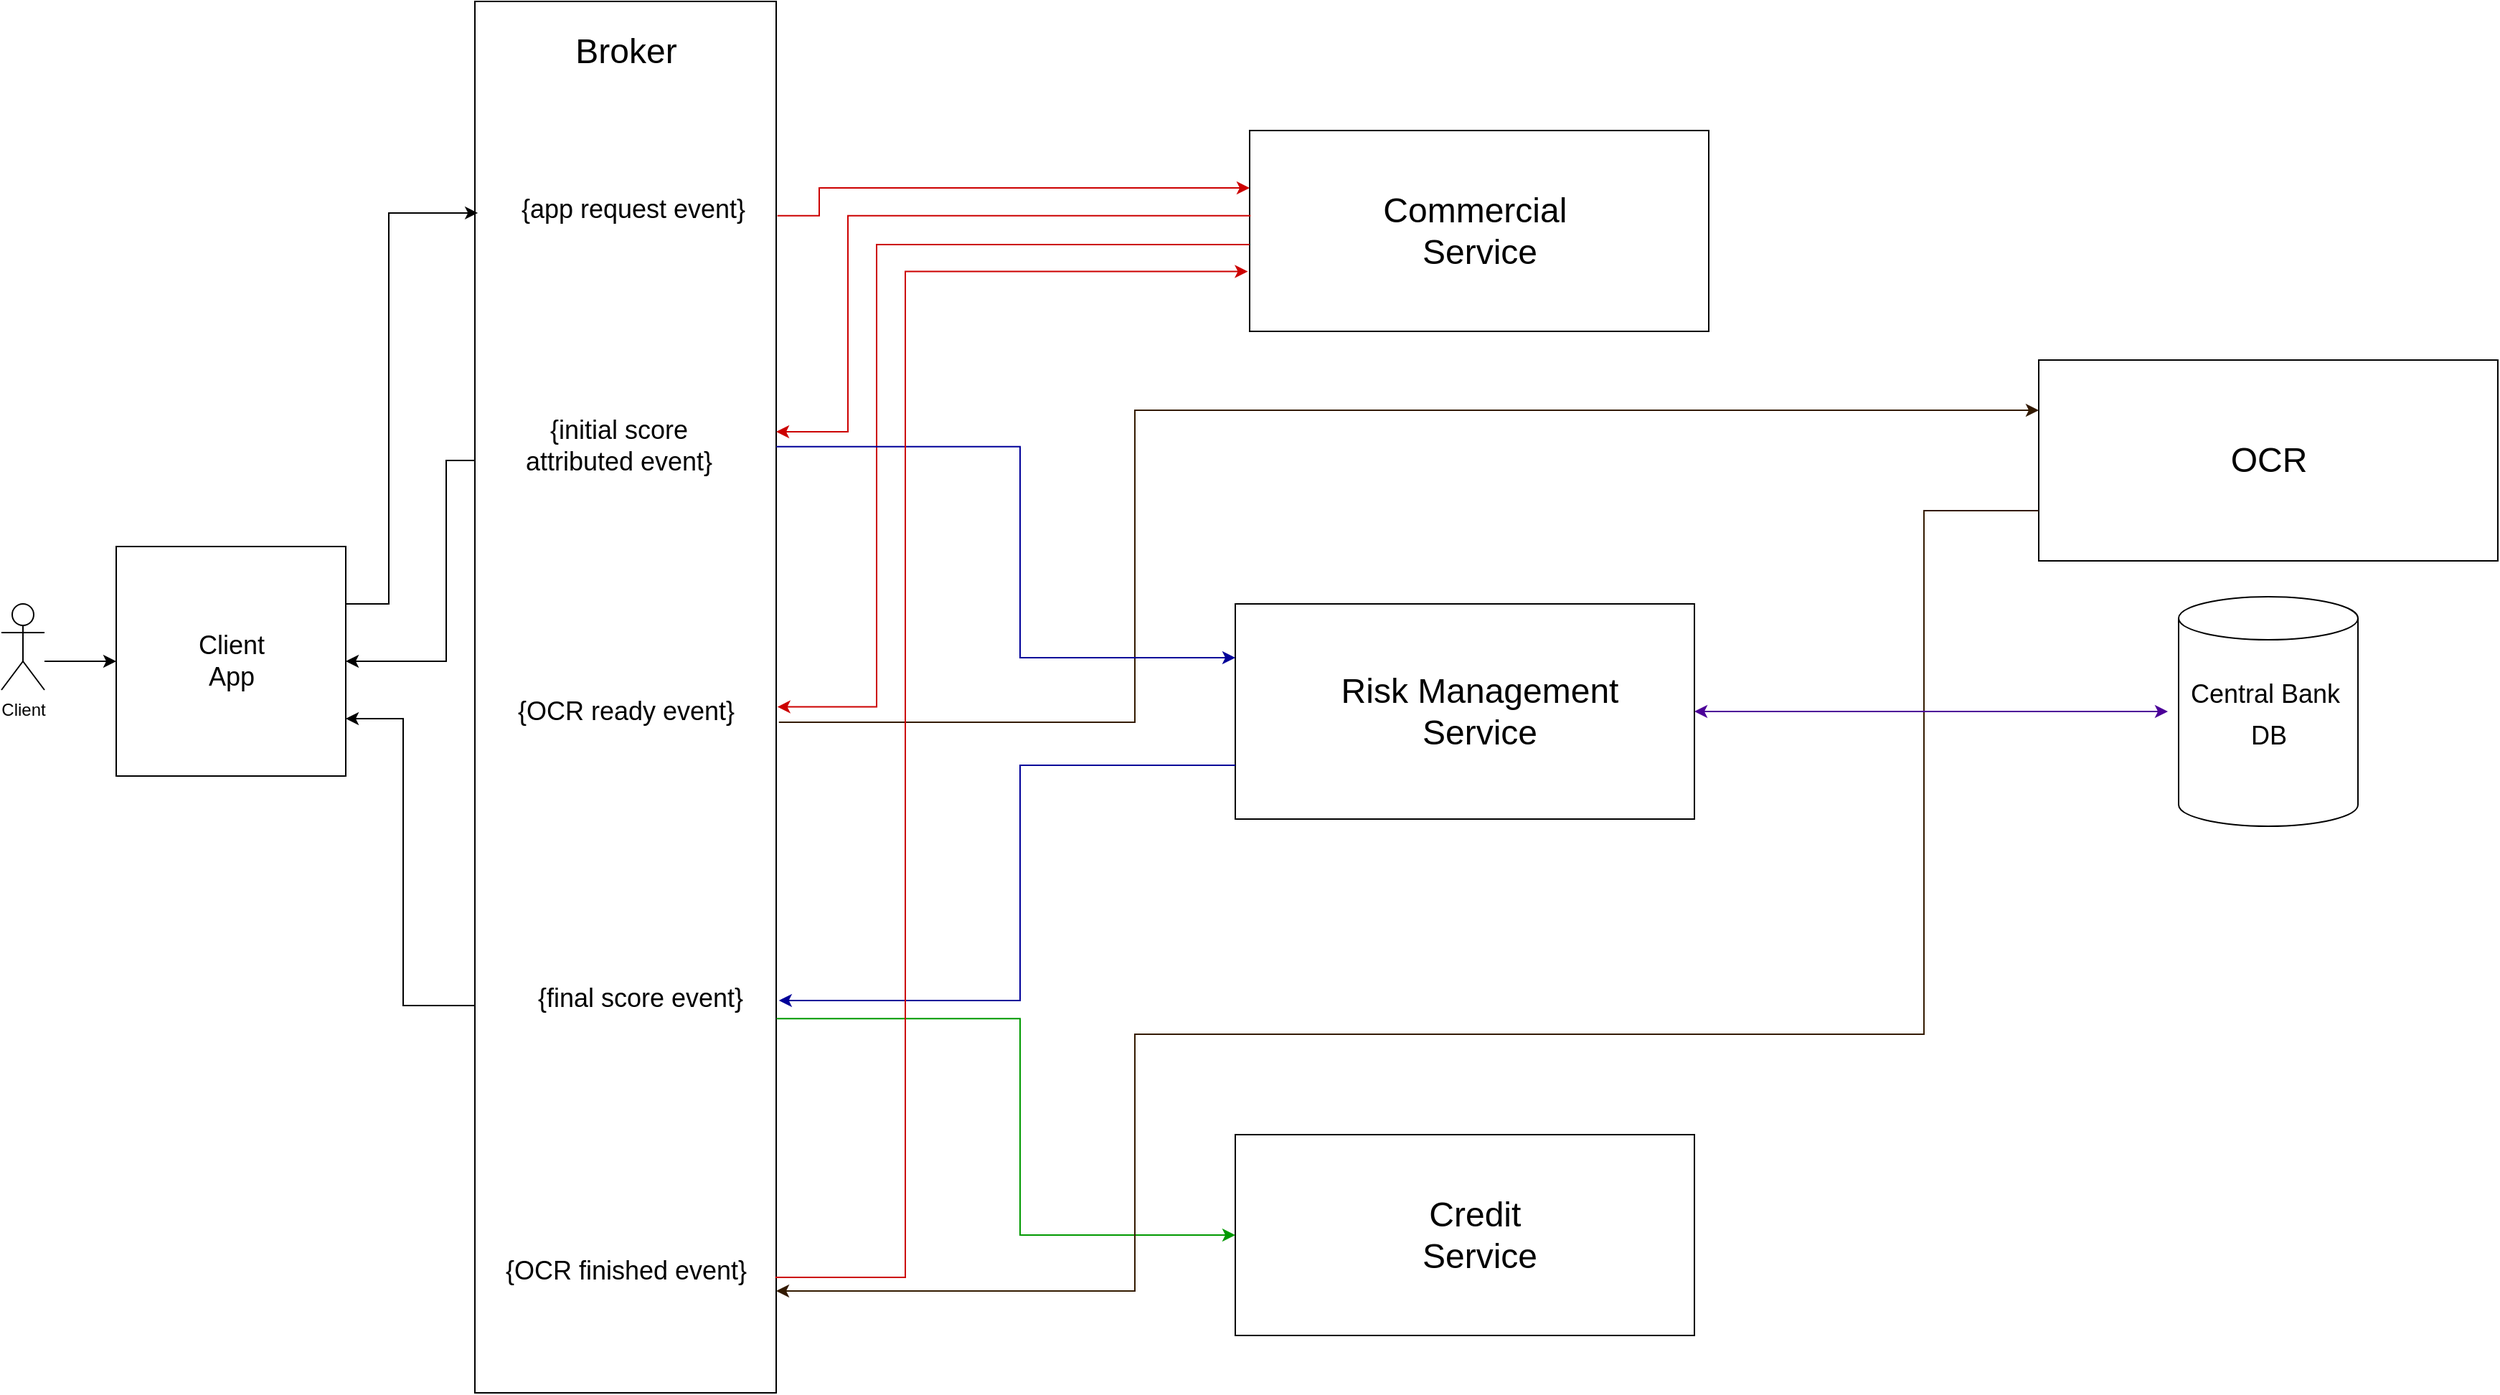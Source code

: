 <mxfile version="18.1.3" type="google"><diagram id="NV9TGPBPK0be2a_o21TM" name="Page-1"><mxGraphModel grid="1" page="1" gridSize="10" guides="1" tooltips="1" connect="1" arrows="1" fold="1" pageScale="1" pageWidth="850" pageHeight="1100" math="0" shadow="0"><root><mxCell id="0"/><mxCell id="1" parent="0"/><mxCell id="oqoTUqXFCg8ksJ7KMGMz-1" value="Client" style="shape=umlActor;verticalLabelPosition=bottom;verticalAlign=top;html=1;outlineConnect=0;" vertex="1" parent="1"><mxGeometry x="10" y="460" width="30" height="60" as="geometry"/></mxCell><mxCell id="oqoTUqXFCg8ksJ7KMGMz-5" value="" style="edgeStyle=elbowEdgeStyle;elbow=horizontal;endArrow=classic;html=1;rounded=0;" edge="1" parent="1"><mxGeometry width="50" height="50" relative="1" as="geometry"><mxPoint x="60" y="500" as="sourcePoint"/><mxPoint x="90" y="500" as="targetPoint"/><Array as="points"><mxPoint x="40" y="490"/></Array></mxGeometry></mxCell><mxCell id="oqoTUqXFCg8ksJ7KMGMz-6" value="" style="whiteSpace=wrap;html=1;aspect=fixed;" vertex="1" parent="1"><mxGeometry x="90" y="420" width="160" height="160" as="geometry"/></mxCell><mxCell id="oqoTUqXFCg8ksJ7KMGMz-7" value="&lt;font style=&quot;font-size: 18px;&quot;&gt;Client&lt;br&gt;App&lt;/font&gt;" style="text;html=1;resizable=0;autosize=1;align=center;verticalAlign=middle;points=[];fillColor=none;strokeColor=none;rounded=0;" vertex="1" parent="1"><mxGeometry x="140" y="480" width="60" height="40" as="geometry"/></mxCell><mxCell id="oqoTUqXFCg8ksJ7KMGMz-9" value="" style="rounded=0;whiteSpace=wrap;html=1;fontSize=18;direction=south;" vertex="1" parent="1"><mxGeometry x="340" y="40" width="210" height="970" as="geometry"/></mxCell><mxCell id="oqoTUqXFCg8ksJ7KMGMz-10" value="&lt;font style=&quot;font-size: 24px;&quot;&gt;Broker&lt;/font&gt;" style="text;html=1;resizable=0;autosize=1;align=center;verticalAlign=middle;points=[];fillColor=none;strokeColor=none;rounded=0;fontSize=18;" vertex="1" parent="1"><mxGeometry x="400" y="60" width="90" height="30" as="geometry"/></mxCell><mxCell id="oqoTUqXFCg8ksJ7KMGMz-12" value="" style="rounded=0;whiteSpace=wrap;html=1;fontSize=24;" vertex="1" parent="1"><mxGeometry x="880" y="130" width="320" height="140" as="geometry"/></mxCell><mxCell id="oqoTUqXFCg8ksJ7KMGMz-13" value="Commercial&amp;nbsp;&lt;br&gt;Service" style="text;html=1;resizable=0;autosize=1;align=center;verticalAlign=middle;points=[];fillColor=none;strokeColor=none;rounded=0;fontSize=24;" vertex="1" parent="1"><mxGeometry x="965" y="170" width="150" height="60" as="geometry"/></mxCell><mxCell id="oqoTUqXFCg8ksJ7KMGMz-14" value="" style="rounded=0;whiteSpace=wrap;html=1;fontSize=24;" vertex="1" parent="1"><mxGeometry x="870" y="460" width="320" height="150" as="geometry"/></mxCell><mxCell id="oqoTUqXFCg8ksJ7KMGMz-15" value="Risk Management&lt;br&gt;Service" style="text;html=1;resizable=0;autosize=1;align=center;verticalAlign=middle;points=[];fillColor=none;strokeColor=none;rounded=0;fontSize=24;" vertex="1" parent="1"><mxGeometry x="935" y="505" width="210" height="60" as="geometry"/></mxCell><mxCell id="oqoTUqXFCg8ksJ7KMGMz-16" value="" style="rounded=0;whiteSpace=wrap;html=1;fontSize=24;" vertex="1" parent="1"><mxGeometry x="870" y="830" width="320" height="140" as="geometry"/></mxCell><mxCell id="oqoTUqXFCg8ksJ7KMGMz-17" value="Credit&amp;nbsp;&lt;br&gt;Service" style="text;html=1;resizable=0;autosize=1;align=center;verticalAlign=middle;points=[];fillColor=none;strokeColor=none;rounded=0;fontSize=24;" vertex="1" parent="1"><mxGeometry x="990" y="870" width="100" height="60" as="geometry"/></mxCell><mxCell id="oqoTUqXFCg8ksJ7KMGMz-18" value="" style="rounded=0;whiteSpace=wrap;html=1;fontSize=24;" vertex="1" parent="1"><mxGeometry x="1430" y="290" width="320" height="140" as="geometry"/></mxCell><mxCell id="oqoTUqXFCg8ksJ7KMGMz-19" value="OCR" style="text;html=1;resizable=0;autosize=1;align=center;verticalAlign=middle;points=[];fillColor=none;strokeColor=none;rounded=0;fontSize=24;" vertex="1" parent="1"><mxGeometry x="1555" y="345" width="70" height="30" as="geometry"/></mxCell><mxCell id="oqoTUqXFCg8ksJ7KMGMz-20" value="" style="shape=cylinder3;whiteSpace=wrap;html=1;boundedLbl=1;backgroundOutline=1;size=15;fontSize=24;" vertex="1" parent="1"><mxGeometry x="1527.5" y="455" width="125" height="160" as="geometry"/></mxCell><mxCell id="oqoTUqXFCg8ksJ7KMGMz-21" value="&lt;font style=&quot;font-size: 18px;&quot;&gt;Central Bank&amp;nbsp;&lt;br&gt;DB&lt;/font&gt;" style="text;html=1;resizable=0;autosize=1;align=center;verticalAlign=middle;points=[];fillColor=none;strokeColor=none;rounded=0;fontSize=24;" vertex="1" parent="1"><mxGeometry x="1530" y="500" width="120" height="70" as="geometry"/></mxCell><mxCell id="oqoTUqXFCg8ksJ7KMGMz-24" value="{app request event}" style="text;html=1;resizable=0;autosize=1;align=center;verticalAlign=middle;points=[];fillColor=none;strokeColor=none;rounded=0;fontSize=18;" vertex="1" parent="1"><mxGeometry x="365" y="170" width="170" height="30" as="geometry"/></mxCell><mxCell id="oqoTUqXFCg8ksJ7KMGMz-25" value="{initial score &lt;br&gt;attributed event}" style="text;html=1;resizable=0;autosize=1;align=center;verticalAlign=middle;points=[];fillColor=none;strokeColor=none;rounded=0;fontSize=18;" vertex="1" parent="1"><mxGeometry x="365" y="325" width="150" height="50" as="geometry"/></mxCell><mxCell id="oqoTUqXFCg8ksJ7KMGMz-26" value="{final score event}" style="text;html=1;resizable=0;autosize=1;align=center;verticalAlign=middle;points=[];fillColor=none;strokeColor=none;rounded=0;fontSize=18;" vertex="1" parent="1"><mxGeometry x="375" y="720" width="160" height="30" as="geometry"/></mxCell><mxCell id="oqoTUqXFCg8ksJ7KMGMz-27" value="{OCR ready event}" style="text;html=1;resizable=0;autosize=1;align=center;verticalAlign=middle;points=[];fillColor=none;strokeColor=none;rounded=0;fontSize=18;" vertex="1" parent="1"><mxGeometry x="360" y="520" width="170" height="30" as="geometry"/></mxCell><mxCell id="oqoTUqXFCg8ksJ7KMGMz-28" value="{OCR finished event}" style="text;html=1;resizable=0;autosize=1;align=center;verticalAlign=middle;points=[];fillColor=none;strokeColor=none;rounded=0;fontSize=18;" vertex="1" parent="1"><mxGeometry x="355" y="910" width="180" height="30" as="geometry"/></mxCell><mxCell id="oqoTUqXFCg8ksJ7KMGMz-30" value="" style="edgeStyle=elbowEdgeStyle;elbow=horizontal;endArrow=classic;html=1;rounded=0;fontSize=18;exitX=1;exitY=0.25;exitDx=0;exitDy=0;entryX=0.152;entryY=0.99;entryDx=0;entryDy=0;entryPerimeter=0;" edge="1" parent="1" target="oqoTUqXFCg8ksJ7KMGMz-9" source="oqoTUqXFCg8ksJ7KMGMz-6"><mxGeometry width="50" height="50" relative="1" as="geometry"><mxPoint x="250" y="480" as="sourcePoint"/><mxPoint x="300" y="430" as="targetPoint"/><Array as="points"><mxPoint x="280" y="390"/><mxPoint x="270" y="290"/><mxPoint x="290" y="270"/></Array></mxGeometry></mxCell><mxCell id="oqoTUqXFCg8ksJ7KMGMz-31" value="" style="edgeStyle=elbowEdgeStyle;elbow=horizontal;endArrow=classic;html=1;rounded=0;fontSize=18;entryX=1;entryY=0.75;entryDx=0;entryDy=0;" edge="1" parent="1" target="oqoTUqXFCg8ksJ7KMGMz-6"><mxGeometry width="50" height="50" relative="1" as="geometry"><mxPoint x="340" y="740" as="sourcePoint"/><mxPoint x="330" y="575" as="targetPoint"/><Array as="points"><mxPoint x="290" y="610"/><mxPoint x="300" y="610"/><mxPoint x="280" y="630"/><mxPoint x="270" y="630"/></Array></mxGeometry></mxCell><mxCell id="oqoTUqXFCg8ksJ7KMGMz-32" value="" style="edgeStyle=elbowEdgeStyle;elbow=horizontal;endArrow=classic;html=1;rounded=0;fontSize=18;entryX=1;entryY=0.5;entryDx=0;entryDy=0;" edge="1" parent="1" target="oqoTUqXFCg8ksJ7KMGMz-6"><mxGeometry width="50" height="50" relative="1" as="geometry"><mxPoint x="340" y="360" as="sourcePoint"/><mxPoint x="300" y="630" as="targetPoint"/><Array as="points"><mxPoint x="320" y="430"/></Array></mxGeometry></mxCell><mxCell id="oqoTUqXFCg8ksJ7KMGMz-48" value="" style="edgeStyle=elbowEdgeStyle;elbow=horizontal;endArrow=classic;html=1;rounded=0;fontSize=18;exitX=0.154;exitY=-0.004;exitDx=0;exitDy=0;exitPerimeter=0;fillColor=#cce5ff;strokeColor=#CC0000;" edge="1" parent="1" source="oqoTUqXFCg8ksJ7KMGMz-9"><mxGeometry width="50" height="50" relative="1" as="geometry"><mxPoint x="550" y="141" as="sourcePoint"/><mxPoint x="880" y="170" as="targetPoint"/><Array as="points"><mxPoint x="580" y="160"/></Array></mxGeometry></mxCell><mxCell id="oqoTUqXFCg8ksJ7KMGMz-49" value="" style="edgeStyle=elbowEdgeStyle;elbow=horizontal;endArrow=classic;html=1;rounded=0;fontSize=18;exitX=0.002;exitY=0.424;exitDx=0;exitDy=0;exitPerimeter=0;fillColor=#cce5ff;strokeColor=#CC0000;" edge="1" parent="1" source="oqoTUqXFCg8ksJ7KMGMz-12"><mxGeometry width="50" height="50" relative="1" as="geometry"><mxPoint x="680" y="325" as="sourcePoint"/><mxPoint x="550" y="340" as="targetPoint"/><Array as="points"><mxPoint x="600" y="260"/></Array></mxGeometry></mxCell><mxCell id="oqoTUqXFCg8ksJ7KMGMz-50" value="" style="edgeStyle=elbowEdgeStyle;elbow=horizontal;endArrow=classic;html=1;rounded=0;fontSize=18;entryX=0.507;entryY=-0.004;entryDx=0;entryDy=0;fillColor=#cce5ff;strokeColor=#CC0000;entryPerimeter=0;exitX=0;exitY=0.568;exitDx=0;exitDy=0;exitPerimeter=0;" edge="1" parent="1" source="oqoTUqXFCg8ksJ7KMGMz-12" target="oqoTUqXFCg8ksJ7KMGMz-9"><mxGeometry width="50" height="50" relative="1" as="geometry"><mxPoint x="680" y="560" as="sourcePoint"/><mxPoint x="730" y="510" as="targetPoint"/><Array as="points"><mxPoint x="620" y="370"/><mxPoint x="640" y="270"/><mxPoint x="800" y="240"/><mxPoint x="740" y="220"/><mxPoint x="740" y="360"/></Array></mxGeometry></mxCell><mxCell id="oqoTUqXFCg8ksJ7KMGMz-51" value="" style="edgeStyle=elbowEdgeStyle;elbow=horizontal;endArrow=classic;html=1;rounded=0;fontSize=18;entryX=0;entryY=0.25;entryDx=0;entryDy=0;exitX=0.518;exitY=-0.009;exitDx=0;exitDy=0;exitPerimeter=0;strokeColor=#331A00;" edge="1" parent="1" target="oqoTUqXFCg8ksJ7KMGMz-18" source="oqoTUqXFCg8ksJ7KMGMz-9"><mxGeometry width="50" height="50" relative="1" as="geometry"><mxPoint x="550" y="505" as="sourcePoint"/><mxPoint x="600" y="455" as="targetPoint"/><Array as="points"><mxPoint x="800" y="400"/><mxPoint x="770" y="530"/><mxPoint x="750" y="530"/><mxPoint x="780" y="430"/><mxPoint x="770" y="490"/><mxPoint x="830" y="400"/></Array></mxGeometry></mxCell><mxCell id="oqoTUqXFCg8ksJ7KMGMz-52" value="" style="edgeStyle=elbowEdgeStyle;elbow=horizontal;endArrow=classic;html=1;rounded=0;fontSize=18;entryX=0;entryY=0.25;entryDx=0;entryDy=0;exitX=0.32;exitY=0;exitDx=0;exitDy=0;exitPerimeter=0;fillColor=#cdeb8b;strokeColor=#000099;" edge="1" parent="1" source="oqoTUqXFCg8ksJ7KMGMz-9" target="oqoTUqXFCg8ksJ7KMGMz-14"><mxGeometry width="50" height="50" relative="1" as="geometry"><mxPoint x="620" y="410" as="sourcePoint"/><mxPoint x="670" y="360" as="targetPoint"/><Array as="points"><mxPoint x="720" y="380"/><mxPoint x="660" y="420"/></Array></mxGeometry></mxCell><mxCell id="oqoTUqXFCg8ksJ7KMGMz-53" value="" style="edgeStyle=elbowEdgeStyle;elbow=horizontal;endArrow=classic;html=1;rounded=0;fontSize=18;entryX=0.718;entryY=-0.009;entryDx=0;entryDy=0;entryPerimeter=0;exitX=0;exitY=0.75;exitDx=0;exitDy=0;fillColor=#cdeb8b;strokeColor=#000099;" edge="1" parent="1" source="oqoTUqXFCg8ksJ7KMGMz-14" target="oqoTUqXFCg8ksJ7KMGMz-9"><mxGeometry width="50" height="50" relative="1" as="geometry"><mxPoint x="750" y="690" as="sourcePoint"/><mxPoint x="800" y="640" as="targetPoint"/><Array as="points"><mxPoint x="720" y="590"/></Array></mxGeometry></mxCell><mxCell id="oqoTUqXFCg8ksJ7KMGMz-54" value="" style="edgeStyle=elbowEdgeStyle;elbow=horizontal;endArrow=classic;html=1;rounded=0;fontSize=18;entryX=0;entryY=0.5;entryDx=0;entryDy=0;strokeColor=#009900;exitX=0.731;exitY=-0.001;exitDx=0;exitDy=0;exitPerimeter=0;" edge="1" parent="1" target="oqoTUqXFCg8ksJ7KMGMz-16" source="oqoTUqXFCg8ksJ7KMGMz-9"><mxGeometry width="50" height="50" relative="1" as="geometry"><mxPoint x="550" y="754" as="sourcePoint"/><mxPoint x="690" y="790" as="targetPoint"/><Array as="points"><mxPoint x="720" y="820"/></Array></mxGeometry></mxCell><mxCell id="oqoTUqXFCg8ksJ7KMGMz-60" value="" style="edgeStyle=segmentEdgeStyle;endArrow=classic;html=1;rounded=0;fontSize=18;exitX=0;exitY=0.75;exitDx=0;exitDy=0;strokeColor=#331A00;" edge="1" parent="1" source="oqoTUqXFCg8ksJ7KMGMz-18"><mxGeometry width="50" height="50" relative="1" as="geometry"><mxPoint x="1420" y="400" as="sourcePoint"/><mxPoint x="550" y="939" as="targetPoint"/><Array as="points"><mxPoint x="1350" y="395"/><mxPoint x="1350" y="760"/><mxPoint x="800" y="760"/><mxPoint x="800" y="939"/></Array></mxGeometry></mxCell><mxCell id="oqoTUqXFCg8ksJ7KMGMz-61" value="" style="edgeStyle=elbowEdgeStyle;elbow=horizontal;endArrow=classic;html=1;rounded=0;fontSize=18;fillColor=#cce5ff;strokeColor=#CC0000;exitX=0.917;exitY=0.003;exitDx=0;exitDy=0;exitPerimeter=0;entryX=-0.004;entryY=0.702;entryDx=0;entryDy=0;entryPerimeter=0;" edge="1" parent="1" target="oqoTUqXFCg8ksJ7KMGMz-12" source="oqoTUqXFCg8ksJ7KMGMz-9"><mxGeometry width="50" height="50" relative="1" as="geometry"><mxPoint x="550" y="920" as="sourcePoint"/><mxPoint x="880" y="190" as="targetPoint"/><Array as="points"><mxPoint x="640" y="570"/><mxPoint x="600" y="190"/><mxPoint x="660" y="160"/><mxPoint x="600" y="190"/><mxPoint x="610" y="530"/></Array></mxGeometry></mxCell><mxCell id="atalC3QI5pWJO48zoMTZ-5" value="" style="endArrow=classic;startArrow=classic;html=1;rounded=0;exitX=1;exitY=0.5;exitDx=0;exitDy=0;strokeColor=#4C0099;" edge="1" parent="1" source="oqoTUqXFCg8ksJ7KMGMz-14"><mxGeometry width="50" height="50" relative="1" as="geometry"><mxPoint x="1250" y="600" as="sourcePoint"/><mxPoint x="1520" y="535" as="targetPoint"/></mxGeometry></mxCell></root></mxGraphModel></diagram></mxfile>